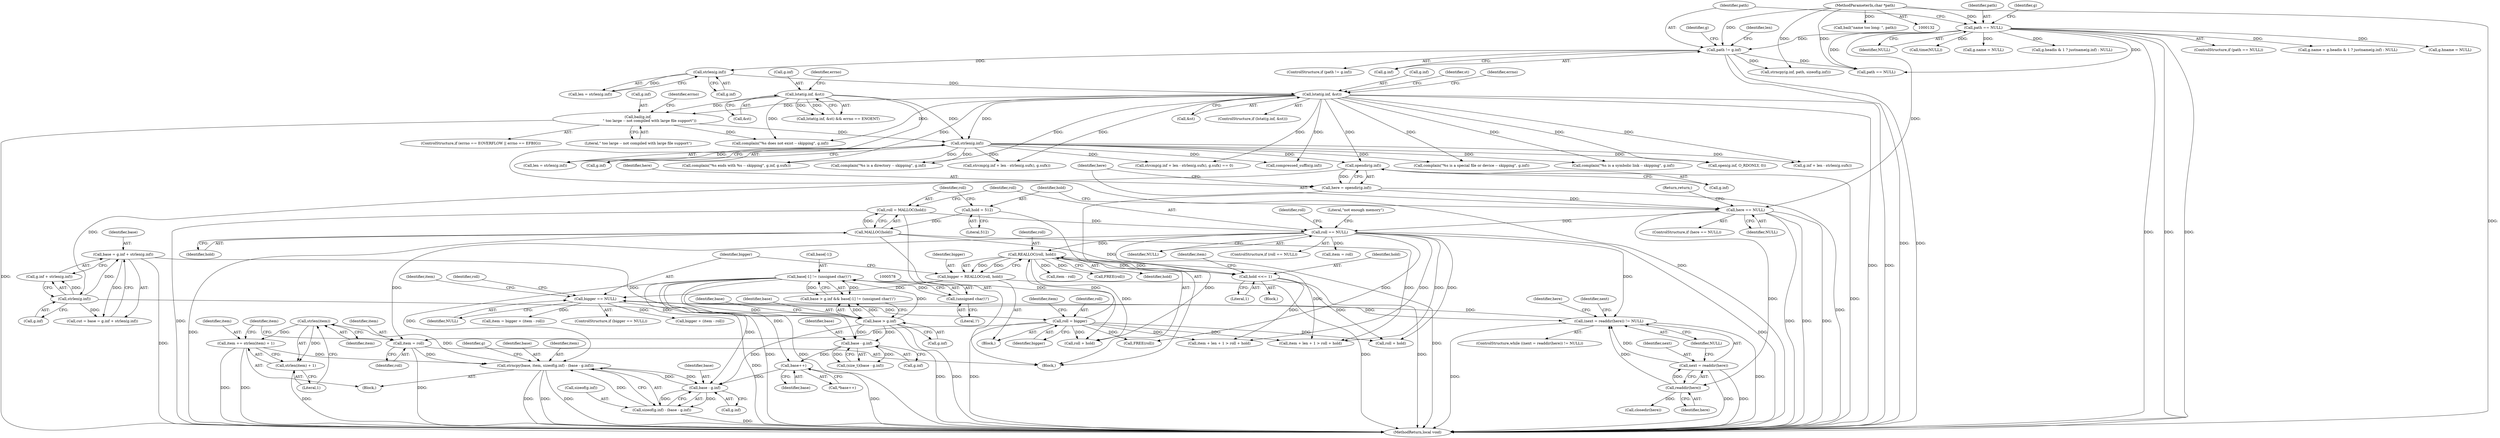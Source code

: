 digraph "0_pigz_fdad1406b3ec809f4954ff7cdf9e99eb18c2458f@pointer" {
"1000660" [label="(Call,strlen(item))"];
"1000611" [label="(Call,strncpy(base, item, sizeof(g.inf) - (base - g.inf)))"];
"1000572" [label="(Call,base[-1] != (unsigned char)'/')"];
"1000567" [label="(Call,base > g.inf)"];
"1000555" [label="(Call,base = g.inf + strlen(g.inf))"];
"1000561" [label="(Call,strlen(g.inf))"];
"1000402" [label="(Call,opendir(g.inf))"];
"1000302" [label="(Call,strlen(g.inf))"];
"1000279" [label="(Call,bail(g.inf,\n                    \" too large -- not compiled with large file support\"))"];
"1000262" [label="(Call,lstat(g.inf, &st))"];
"1000230" [label="(Call,lstat(g.inf, &st))"];
"1000225" [label="(Call,strlen(g.inf))"];
"1000194" [label="(Call,path != g.inf)"];
"1000146" [label="(Call,path == NULL)"];
"1000133" [label="(MethodParameterIn,char *path)"];
"1000577" [label="(Call,(unsigned char)'/')"];
"1000619" [label="(Call,base - g.inf)"];
"1000601" [label="(Call,base++)"];
"1000585" [label="(Call,base - g.inf)"];
"1000657" [label="(Call,item += strlen(item) + 1)"];
"1000660" [label="(Call,strlen(item))"];
"1000604" [label="(Call,item = roll)"];
"1000536" [label="(Call,roll = bigger)"];
"1000520" [label="(Call,bigger == NULL)"];
"1000514" [label="(Call,bigger = REALLOC(roll, hold))"];
"1000516" [label="(Call,REALLOC(roll, hold))"];
"1000419" [label="(Call,roll == NULL)"];
"1000414" [label="(Call,roll = MALLOC(hold))"];
"1000416" [label="(Call,MALLOC(hold))"];
"1000411" [label="(Call,hold = 512)"];
"1000407" [label="(Call,here == NULL)"];
"1000400" [label="(Call,here = opendir(g.inf))"];
"1000502" [label="(Call,hold <<= 1)"];
"1000433" [label="(Call,(next = readdir(here)) != NULL)"];
"1000434" [label="(Call,next = readdir(here))"];
"1000436" [label="(Call,readdir(here))"];
"1000614" [label="(Call,sizeof(g.inf) - (base - g.inf))"];
"1000659" [label="(Call,strlen(item) + 1)"];
"1000285" [label="(Identifier,errno)"];
"1000556" [label="(Identifier,base)"];
"1000708" [label="(Call,complain(\"%s ends with %s -- skipping\", g.inf, g.sufx))"];
"1000516" [label="(Call,REALLOC(roll, hold))"];
"1000401" [label="(Identifier,here)"];
"1000569" [label="(Call,g.inf)"];
"1000555" [label="(Call,base = g.inf + strlen(g.inf))"];
"1000621" [label="(Call,g.inf)"];
"1000568" [label="(Identifier,base)"];
"1000504" [label="(Literal,1)"];
"1000410" [label="(Return,return;)"];
"1000145" [label="(ControlStructure,if (path == NULL))"];
"1000776" [label="(Call,g.name = g.headis & 1 ? justname(g.inf) : NULL)"];
"1000515" [label="(Identifier,bigger)"];
"1000230" [label="(Call,lstat(g.inf, &st))"];
"1000514" [label="(Call,bigger = REALLOC(roll, hold))"];
"1000662" [label="(Literal,1)"];
"1000627" [label="(Identifier,g)"];
"1000400" [label="(Call,here = opendir(g.inf))"];
"1000279" [label="(Call,bail(g.inf,\n                    \" too large -- not compiled with large file support\"))"];
"1000231" [label="(Call,g.inf)"];
"1000614" [label="(Call,sizeof(g.inf) - (base - g.inf))"];
"1000220" [label="(Call,bail(\"name too long: \", path))"];
"1000507" [label="(Identifier,item)"];
"1001416" [label="(MethodReturn,local void)"];
"1000567" [label="(Call,base > g.inf)"];
"1000503" [label="(Identifier,hold)"];
"1000611" [label="(Call,strncpy(base, item, sizeof(g.inf) - (base - g.inf)))"];
"1000269" [label="(Identifier,errno)"];
"1000620" [label="(Identifier,base)"];
"1000419" [label="(Call,roll == NULL)"];
"1000147" [label="(Identifier,path)"];
"1000605" [label="(Identifier,item)"];
"1000421" [label="(Identifier,NULL)"];
"1000413" [label="(Literal,512)"];
"1000587" [label="(Call,g.inf)"];
"1000660" [label="(Call,strlen(item))"];
"1000809" [label="(Call,g.hname = NULL)"];
"1000433" [label="(Call,(next = readdir(here)) != NULL)"];
"1000148" [label="(Identifier,NULL)"];
"1000266" [label="(Call,&st)"];
"1000402" [label="(Call,opendir(g.inf))"];
"1000311" [label="(Identifier,st)"];
"1000194" [label="(Call,path != g.inf)"];
"1000557" [label="(Call,g.inf + strlen(g.inf))"];
"1000376" [label="(Call,complain(\"%s is a directory -- skipping\", g.inf))"];
"1000536" [label="(Call,roll = bigger)"];
"1000196" [label="(Call,g.inf)"];
"1000958" [label="(Call,path == NULL)"];
"1000406" [label="(ControlStructure,if (here == NULL))"];
"1000586" [label="(Identifier,base)"];
"1000303" [label="(Call,g.inf)"];
"1000283" [label="(Literal,\" too large -- not compiled with large file support\")"];
"1000511" [label="(Call,roll + hold)"];
"1000193" [label="(ControlStructure,if (path != g.inf))"];
"1000432" [label="(ControlStructure,while ((next = readdir(here)) != NULL))"];
"1000693" [label="(Call,g.inf + len - strlen(g.sufx))"];
"1000302" [label="(Call,strlen(g.inf))"];
"1000519" [label="(ControlStructure,if (bigger == NULL))"];
"1000540" [label="(Identifier,item)"];
"1000517" [label="(Identifier,roll)"];
"1000531" [label="(Call,bigger + (item - roll))"];
"1000300" [label="(Call,len = strlen(g.inf))"];
"1000202" [label="(Identifier,g)"];
"1000418" [label="(ControlStructure,if (roll == NULL))"];
"1000417" [label="(Identifier,hold)"];
"1000574" [label="(Identifier,base)"];
"1000133" [label="(MethodParameterIn,char *path)"];
"1000412" [label="(Identifier,hold)"];
"1000390" [label="(Block,)"];
"1000427" [label="(Identifier,roll)"];
"1000521" [label="(Identifier,bigger)"];
"1000692" [label="(Call,strcmp(g.inf + len - strlen(g.sufx), g.sufx))"];
"1000331" [label="(Call,complain(\"%s is a special file or device -- skipping\", g.inf))"];
"1000415" [label="(Identifier,roll)"];
"1000553" [label="(Call,cut = base = g.inf + strlen(g.inf))"];
"1000604" [label="(Call,item = roll)"];
"1000551" [label="(Call,closedir(here))"];
"1000195" [label="(Identifier,path)"];
"1000271" [label="(ControlStructure,if (errno == EOVERFLOW || errno == EFBIG))"];
"1000759" [label="(Call,open(g.inf, O_RDONLY, 0))"];
"1000610" [label="(Block,)"];
"1000496" [label="(Call,roll + hold)"];
"1000600" [label="(Call,*base++)"];
"1000667" [label="(Call,FREE(roll))"];
"1000182" [label="(Call,time(NULL))"];
"1000502" [label="(Call,hold <<= 1)"];
"1000533" [label="(Call,item - roll)"];
"1000436" [label="(Call,readdir(here))"];
"1000226" [label="(Call,g.inf)"];
"1000435" [label="(Identifier,next)"];
"1000499" [label="(Block,)"];
"1000262" [label="(Call,lstat(g.inf, &st))"];
"1000225" [label="(Call,strlen(g.inf))"];
"1000619" [label="(Call,base - g.inf)"];
"1000538" [label="(Identifier,bigger)"];
"1000403" [label="(Call,g.inf)"];
"1000263" [label="(Call,g.inf)"];
"1000408" [label="(Identifier,here)"];
"1000524" [label="(Call,FREE(roll))"];
"1000659" [label="(Call,strlen(item) + 1)"];
"1000280" [label="(Call,g.inf)"];
"1000223" [label="(Call,len = strlen(g.inf))"];
"1000409" [label="(Identifier,NULL)"];
"1000414" [label="(Call,roll = MALLOC(hold))"];
"1000224" [label="(Identifier,len)"];
"1000160" [label="(Call,g.name = NULL)"];
"1000200" [label="(Call,strncpy(g.inf, path, sizeof(g.inf)))"];
"1000445" [label="(Identifier,next)"];
"1000609" [label="(Identifier,item)"];
"1000501" [label="(Block,)"];
"1000552" [label="(Identifier,here)"];
"1000261" [label="(Call,lstat(g.inf, &st) && errno == ENOENT)"];
"1000577" [label="(Call,(unsigned char)'/')"];
"1000438" [label="(Identifier,NULL)"];
"1000737" [label="(Call,compressed_suffix(g.inf))"];
"1000522" [label="(Identifier,NULL)"];
"1000518" [label="(Identifier,hold)"];
"1000602" [label="(Identifier,base)"];
"1000612" [label="(Identifier,base)"];
"1000240" [label="(Identifier,errno)"];
"1000294" [label="(Call,complain(\"%s does not exist -- skipping\", g.inf))"];
"1000146" [label="(Call,path == NULL)"];
"1000561" [label="(Call,strlen(g.inf))"];
"1000579" [label="(Literal,'/')"];
"1000429" [label="(Call,item = roll)"];
"1000152" [label="(Identifier,g)"];
"1000613" [label="(Identifier,item)"];
"1000490" [label="(Call,item + len + 1 > roll + hold)"];
"1000562" [label="(Call,g.inf)"];
"1000423" [label="(Literal,\"not enough memory\")"];
"1000356" [label="(Call,complain(\"%s is a symbolic link -- skipping\", g.inf))"];
"1000437" [label="(Identifier,here)"];
"1000572" [label="(Call,base[-1] != (unsigned char)'/')"];
"1000530" [label="(Identifier,item)"];
"1000691" [label="(Call,strcmp(g.inf + len - strlen(g.sufx), g.sufx) == 0)"];
"1000661" [label="(Identifier,item)"];
"1000234" [label="(Call,&st)"];
"1000411" [label="(Call,hold = 512)"];
"1000537" [label="(Identifier,roll)"];
"1000520" [label="(Call,bigger == NULL)"];
"1000601" [label="(Call,base++)"];
"1000566" [label="(Call,base > g.inf && base[-1] != (unsigned char)'/')"];
"1000658" [label="(Identifier,item)"];
"1000434" [label="(Call,next = readdir(here))"];
"1000585" [label="(Call,base - g.inf)"];
"1000416" [label="(Call,MALLOC(hold))"];
"1000573" [label="(Call,base[-1])"];
"1000606" [label="(Identifier,roll)"];
"1000229" [label="(ControlStructure,if (lstat(g.inf, &st)))"];
"1000505" [label="(Call,item + len + 1 > roll + hold)"];
"1000529" [label="(Call,item = bigger + (item - roll))"];
"1000420" [label="(Identifier,roll)"];
"1000407" [label="(Call,here == NULL)"];
"1000583" [label="(Call,(size_t)(base - g.inf))"];
"1000525" [label="(Identifier,roll)"];
"1000615" [label="(Call,sizeof(g.inf))"];
"1000780" [label="(Call,g.headis & 1 ? justname(g.inf) : NULL)"];
"1000657" [label="(Call,item += strlen(item) + 1)"];
"1000660" -> "1000659"  [label="AST: "];
"1000660" -> "1000661"  [label="CFG: "];
"1000661" -> "1000660"  [label="AST: "];
"1000662" -> "1000660"  [label="CFG: "];
"1000660" -> "1000657"  [label="DDG: "];
"1000660" -> "1000659"  [label="DDG: "];
"1000611" -> "1000660"  [label="DDG: "];
"1000611" -> "1000610"  [label="AST: "];
"1000611" -> "1000614"  [label="CFG: "];
"1000612" -> "1000611"  [label="AST: "];
"1000613" -> "1000611"  [label="AST: "];
"1000614" -> "1000611"  [label="AST: "];
"1000627" -> "1000611"  [label="CFG: "];
"1000611" -> "1001416"  [label="DDG: "];
"1000611" -> "1001416"  [label="DDG: "];
"1000611" -> "1001416"  [label="DDG: "];
"1000572" -> "1000611"  [label="DDG: "];
"1000619" -> "1000611"  [label="DDG: "];
"1000657" -> "1000611"  [label="DDG: "];
"1000604" -> "1000611"  [label="DDG: "];
"1000614" -> "1000611"  [label="DDG: "];
"1000611" -> "1000619"  [label="DDG: "];
"1000572" -> "1000566"  [label="AST: "];
"1000572" -> "1000577"  [label="CFG: "];
"1000573" -> "1000572"  [label="AST: "];
"1000577" -> "1000572"  [label="AST: "];
"1000566" -> "1000572"  [label="CFG: "];
"1000572" -> "1001416"  [label="DDG: "];
"1000572" -> "1001416"  [label="DDG: "];
"1000572" -> "1000566"  [label="DDG: "];
"1000572" -> "1000566"  [label="DDG: "];
"1000567" -> "1000572"  [label="DDG: "];
"1000577" -> "1000572"  [label="DDG: "];
"1000572" -> "1000585"  [label="DDG: "];
"1000572" -> "1000601"  [label="DDG: "];
"1000572" -> "1000619"  [label="DDG: "];
"1000567" -> "1000566"  [label="AST: "];
"1000567" -> "1000569"  [label="CFG: "];
"1000568" -> "1000567"  [label="AST: "];
"1000569" -> "1000567"  [label="AST: "];
"1000574" -> "1000567"  [label="CFG: "];
"1000566" -> "1000567"  [label="CFG: "];
"1000567" -> "1001416"  [label="DDG: "];
"1000567" -> "1001416"  [label="DDG: "];
"1000567" -> "1000566"  [label="DDG: "];
"1000567" -> "1000566"  [label="DDG: "];
"1000555" -> "1000567"  [label="DDG: "];
"1000561" -> "1000567"  [label="DDG: "];
"1000567" -> "1000585"  [label="DDG: "];
"1000567" -> "1000585"  [label="DDG: "];
"1000567" -> "1000619"  [label="DDG: "];
"1000555" -> "1000553"  [label="AST: "];
"1000555" -> "1000557"  [label="CFG: "];
"1000556" -> "1000555"  [label="AST: "];
"1000557" -> "1000555"  [label="AST: "];
"1000553" -> "1000555"  [label="CFG: "];
"1000555" -> "1001416"  [label="DDG: "];
"1000555" -> "1000553"  [label="DDG: "];
"1000561" -> "1000555"  [label="DDG: "];
"1000561" -> "1000557"  [label="AST: "];
"1000561" -> "1000562"  [label="CFG: "];
"1000562" -> "1000561"  [label="AST: "];
"1000557" -> "1000561"  [label="CFG: "];
"1000561" -> "1000553"  [label="DDG: "];
"1000561" -> "1000557"  [label="DDG: "];
"1000402" -> "1000561"  [label="DDG: "];
"1000402" -> "1000400"  [label="AST: "];
"1000402" -> "1000403"  [label="CFG: "];
"1000403" -> "1000402"  [label="AST: "];
"1000400" -> "1000402"  [label="CFG: "];
"1000402" -> "1001416"  [label="DDG: "];
"1000402" -> "1000400"  [label="DDG: "];
"1000302" -> "1000402"  [label="DDG: "];
"1000230" -> "1000402"  [label="DDG: "];
"1000302" -> "1000300"  [label="AST: "];
"1000302" -> "1000303"  [label="CFG: "];
"1000303" -> "1000302"  [label="AST: "];
"1000300" -> "1000302"  [label="CFG: "];
"1000302" -> "1000300"  [label="DDG: "];
"1000279" -> "1000302"  [label="DDG: "];
"1000262" -> "1000302"  [label="DDG: "];
"1000230" -> "1000302"  [label="DDG: "];
"1000302" -> "1000331"  [label="DDG: "];
"1000302" -> "1000356"  [label="DDG: "];
"1000302" -> "1000376"  [label="DDG: "];
"1000302" -> "1000691"  [label="DDG: "];
"1000302" -> "1000692"  [label="DDG: "];
"1000302" -> "1000693"  [label="DDG: "];
"1000302" -> "1000708"  [label="DDG: "];
"1000302" -> "1000737"  [label="DDG: "];
"1000302" -> "1000759"  [label="DDG: "];
"1000279" -> "1000271"  [label="AST: "];
"1000279" -> "1000283"  [label="CFG: "];
"1000280" -> "1000279"  [label="AST: "];
"1000283" -> "1000279"  [label="AST: "];
"1000285" -> "1000279"  [label="CFG: "];
"1000279" -> "1001416"  [label="DDG: "];
"1000262" -> "1000279"  [label="DDG: "];
"1000230" -> "1000279"  [label="DDG: "];
"1000279" -> "1000294"  [label="DDG: "];
"1000262" -> "1000261"  [label="AST: "];
"1000262" -> "1000266"  [label="CFG: "];
"1000263" -> "1000262"  [label="AST: "];
"1000266" -> "1000262"  [label="AST: "];
"1000269" -> "1000262"  [label="CFG: "];
"1000261" -> "1000262"  [label="CFG: "];
"1000262" -> "1001416"  [label="DDG: "];
"1000262" -> "1000261"  [label="DDG: "];
"1000262" -> "1000261"  [label="DDG: "];
"1000262" -> "1000294"  [label="DDG: "];
"1000230" -> "1000229"  [label="AST: "];
"1000230" -> "1000234"  [label="CFG: "];
"1000231" -> "1000230"  [label="AST: "];
"1000234" -> "1000230"  [label="AST: "];
"1000240" -> "1000230"  [label="CFG: "];
"1000311" -> "1000230"  [label="CFG: "];
"1000230" -> "1001416"  [label="DDG: "];
"1000230" -> "1001416"  [label="DDG: "];
"1000225" -> "1000230"  [label="DDG: "];
"1000230" -> "1000294"  [label="DDG: "];
"1000230" -> "1000331"  [label="DDG: "];
"1000230" -> "1000356"  [label="DDG: "];
"1000230" -> "1000376"  [label="DDG: "];
"1000230" -> "1000691"  [label="DDG: "];
"1000230" -> "1000692"  [label="DDG: "];
"1000230" -> "1000693"  [label="DDG: "];
"1000230" -> "1000708"  [label="DDG: "];
"1000230" -> "1000737"  [label="DDG: "];
"1000230" -> "1000759"  [label="DDG: "];
"1000225" -> "1000223"  [label="AST: "];
"1000225" -> "1000226"  [label="CFG: "];
"1000226" -> "1000225"  [label="AST: "];
"1000223" -> "1000225"  [label="CFG: "];
"1000225" -> "1000223"  [label="DDG: "];
"1000194" -> "1000225"  [label="DDG: "];
"1000194" -> "1000193"  [label="AST: "];
"1000194" -> "1000196"  [label="CFG: "];
"1000195" -> "1000194"  [label="AST: "];
"1000196" -> "1000194"  [label="AST: "];
"1000202" -> "1000194"  [label="CFG: "];
"1000224" -> "1000194"  [label="CFG: "];
"1000194" -> "1001416"  [label="DDG: "];
"1000194" -> "1001416"  [label="DDG: "];
"1000146" -> "1000194"  [label="DDG: "];
"1000133" -> "1000194"  [label="DDG: "];
"1000194" -> "1000200"  [label="DDG: "];
"1000194" -> "1000958"  [label="DDG: "];
"1000146" -> "1000145"  [label="AST: "];
"1000146" -> "1000148"  [label="CFG: "];
"1000147" -> "1000146"  [label="AST: "];
"1000148" -> "1000146"  [label="AST: "];
"1000152" -> "1000146"  [label="CFG: "];
"1000195" -> "1000146"  [label="CFG: "];
"1000146" -> "1001416"  [label="DDG: "];
"1000146" -> "1001416"  [label="DDG: "];
"1000146" -> "1001416"  [label="DDG: "];
"1000133" -> "1000146"  [label="DDG: "];
"1000146" -> "1000160"  [label="DDG: "];
"1000146" -> "1000182"  [label="DDG: "];
"1000146" -> "1000407"  [label="DDG: "];
"1000146" -> "1000776"  [label="DDG: "];
"1000146" -> "1000780"  [label="DDG: "];
"1000146" -> "1000809"  [label="DDG: "];
"1000146" -> "1000958"  [label="DDG: "];
"1000146" -> "1000958"  [label="DDG: "];
"1000133" -> "1000132"  [label="AST: "];
"1000133" -> "1001416"  [label="DDG: "];
"1000133" -> "1000200"  [label="DDG: "];
"1000133" -> "1000220"  [label="DDG: "];
"1000133" -> "1000958"  [label="DDG: "];
"1000577" -> "1000579"  [label="CFG: "];
"1000578" -> "1000577"  [label="AST: "];
"1000579" -> "1000577"  [label="AST: "];
"1000619" -> "1000614"  [label="AST: "];
"1000619" -> "1000621"  [label="CFG: "];
"1000620" -> "1000619"  [label="AST: "];
"1000621" -> "1000619"  [label="AST: "];
"1000614" -> "1000619"  [label="CFG: "];
"1000619" -> "1000614"  [label="DDG: "];
"1000619" -> "1000614"  [label="DDG: "];
"1000601" -> "1000619"  [label="DDG: "];
"1000601" -> "1000600"  [label="AST: "];
"1000601" -> "1000602"  [label="CFG: "];
"1000602" -> "1000601"  [label="AST: "];
"1000600" -> "1000601"  [label="CFG: "];
"1000601" -> "1001416"  [label="DDG: "];
"1000585" -> "1000601"  [label="DDG: "];
"1000585" -> "1000583"  [label="AST: "];
"1000585" -> "1000587"  [label="CFG: "];
"1000586" -> "1000585"  [label="AST: "];
"1000587" -> "1000585"  [label="AST: "];
"1000583" -> "1000585"  [label="CFG: "];
"1000585" -> "1000583"  [label="DDG: "];
"1000585" -> "1000583"  [label="DDG: "];
"1000657" -> "1000610"  [label="AST: "];
"1000657" -> "1000659"  [label="CFG: "];
"1000658" -> "1000657"  [label="AST: "];
"1000659" -> "1000657"  [label="AST: "];
"1000609" -> "1000657"  [label="CFG: "];
"1000657" -> "1001416"  [label="DDG: "];
"1000657" -> "1001416"  [label="DDG: "];
"1000604" -> "1000390"  [label="AST: "];
"1000604" -> "1000606"  [label="CFG: "];
"1000605" -> "1000604"  [label="AST: "];
"1000606" -> "1000604"  [label="AST: "];
"1000609" -> "1000604"  [label="CFG: "];
"1000604" -> "1001416"  [label="DDG: "];
"1000536" -> "1000604"  [label="DDG: "];
"1000419" -> "1000604"  [label="DDG: "];
"1000536" -> "1000499"  [label="AST: "];
"1000536" -> "1000538"  [label="CFG: "];
"1000537" -> "1000536"  [label="AST: "];
"1000538" -> "1000536"  [label="AST: "];
"1000540" -> "1000536"  [label="CFG: "];
"1000536" -> "1001416"  [label="DDG: "];
"1000536" -> "1000490"  [label="DDG: "];
"1000536" -> "1000496"  [label="DDG: "];
"1000536" -> "1000505"  [label="DDG: "];
"1000536" -> "1000511"  [label="DDG: "];
"1000536" -> "1000516"  [label="DDG: "];
"1000520" -> "1000536"  [label="DDG: "];
"1000536" -> "1000667"  [label="DDG: "];
"1000520" -> "1000519"  [label="AST: "];
"1000520" -> "1000522"  [label="CFG: "];
"1000521" -> "1000520"  [label="AST: "];
"1000522" -> "1000520"  [label="AST: "];
"1000525" -> "1000520"  [label="CFG: "];
"1000530" -> "1000520"  [label="CFG: "];
"1000520" -> "1001416"  [label="DDG: "];
"1000520" -> "1000433"  [label="DDG: "];
"1000514" -> "1000520"  [label="DDG: "];
"1000433" -> "1000520"  [label="DDG: "];
"1000520" -> "1000529"  [label="DDG: "];
"1000520" -> "1000531"  [label="DDG: "];
"1000514" -> "1000499"  [label="AST: "];
"1000514" -> "1000516"  [label="CFG: "];
"1000515" -> "1000514"  [label="AST: "];
"1000516" -> "1000514"  [label="AST: "];
"1000521" -> "1000514"  [label="CFG: "];
"1000514" -> "1001416"  [label="DDG: "];
"1000516" -> "1000514"  [label="DDG: "];
"1000516" -> "1000514"  [label="DDG: "];
"1000516" -> "1000518"  [label="CFG: "];
"1000517" -> "1000516"  [label="AST: "];
"1000518" -> "1000516"  [label="AST: "];
"1000516" -> "1001416"  [label="DDG: "];
"1000516" -> "1000490"  [label="DDG: "];
"1000516" -> "1000496"  [label="DDG: "];
"1000516" -> "1000502"  [label="DDG: "];
"1000419" -> "1000516"  [label="DDG: "];
"1000502" -> "1000516"  [label="DDG: "];
"1000516" -> "1000524"  [label="DDG: "];
"1000516" -> "1000533"  [label="DDG: "];
"1000419" -> "1000418"  [label="AST: "];
"1000419" -> "1000421"  [label="CFG: "];
"1000420" -> "1000419"  [label="AST: "];
"1000421" -> "1000419"  [label="AST: "];
"1000423" -> "1000419"  [label="CFG: "];
"1000427" -> "1000419"  [label="CFG: "];
"1000419" -> "1001416"  [label="DDG: "];
"1000414" -> "1000419"  [label="DDG: "];
"1000407" -> "1000419"  [label="DDG: "];
"1000419" -> "1000429"  [label="DDG: "];
"1000419" -> "1000433"  [label="DDG: "];
"1000419" -> "1000490"  [label="DDG: "];
"1000419" -> "1000496"  [label="DDG: "];
"1000419" -> "1000505"  [label="DDG: "];
"1000419" -> "1000511"  [label="DDG: "];
"1000419" -> "1000667"  [label="DDG: "];
"1000414" -> "1000390"  [label="AST: "];
"1000414" -> "1000416"  [label="CFG: "];
"1000415" -> "1000414"  [label="AST: "];
"1000416" -> "1000414"  [label="AST: "];
"1000420" -> "1000414"  [label="CFG: "];
"1000414" -> "1001416"  [label="DDG: "];
"1000416" -> "1000414"  [label="DDG: "];
"1000416" -> "1000417"  [label="CFG: "];
"1000417" -> "1000416"  [label="AST: "];
"1000416" -> "1001416"  [label="DDG: "];
"1000411" -> "1000416"  [label="DDG: "];
"1000416" -> "1000490"  [label="DDG: "];
"1000416" -> "1000496"  [label="DDG: "];
"1000416" -> "1000502"  [label="DDG: "];
"1000411" -> "1000390"  [label="AST: "];
"1000411" -> "1000413"  [label="CFG: "];
"1000412" -> "1000411"  [label="AST: "];
"1000413" -> "1000411"  [label="AST: "];
"1000415" -> "1000411"  [label="CFG: "];
"1000407" -> "1000406"  [label="AST: "];
"1000407" -> "1000409"  [label="CFG: "];
"1000408" -> "1000407"  [label="AST: "];
"1000409" -> "1000407"  [label="AST: "];
"1000410" -> "1000407"  [label="CFG: "];
"1000412" -> "1000407"  [label="CFG: "];
"1000407" -> "1001416"  [label="DDG: "];
"1000407" -> "1001416"  [label="DDG: "];
"1000407" -> "1001416"  [label="DDG: "];
"1000400" -> "1000407"  [label="DDG: "];
"1000407" -> "1000436"  [label="DDG: "];
"1000400" -> "1000390"  [label="AST: "];
"1000401" -> "1000400"  [label="AST: "];
"1000408" -> "1000400"  [label="CFG: "];
"1000400" -> "1001416"  [label="DDG: "];
"1000502" -> "1000501"  [label="AST: "];
"1000502" -> "1000504"  [label="CFG: "];
"1000503" -> "1000502"  [label="AST: "];
"1000504" -> "1000502"  [label="AST: "];
"1000507" -> "1000502"  [label="CFG: "];
"1000502" -> "1001416"  [label="DDG: "];
"1000502" -> "1000505"  [label="DDG: "];
"1000502" -> "1000511"  [label="DDG: "];
"1000433" -> "1000432"  [label="AST: "];
"1000433" -> "1000438"  [label="CFG: "];
"1000434" -> "1000433"  [label="AST: "];
"1000438" -> "1000433"  [label="AST: "];
"1000445" -> "1000433"  [label="CFG: "];
"1000552" -> "1000433"  [label="CFG: "];
"1000433" -> "1001416"  [label="DDG: "];
"1000433" -> "1001416"  [label="DDG: "];
"1000434" -> "1000433"  [label="DDG: "];
"1000436" -> "1000433"  [label="DDG: "];
"1000434" -> "1000436"  [label="CFG: "];
"1000435" -> "1000434"  [label="AST: "];
"1000436" -> "1000434"  [label="AST: "];
"1000438" -> "1000434"  [label="CFG: "];
"1000434" -> "1001416"  [label="DDG: "];
"1000434" -> "1001416"  [label="DDG: "];
"1000436" -> "1000434"  [label="DDG: "];
"1000436" -> "1000437"  [label="CFG: "];
"1000437" -> "1000436"  [label="AST: "];
"1000436" -> "1000551"  [label="DDG: "];
"1000615" -> "1000614"  [label="AST: "];
"1000614" -> "1001416"  [label="DDG: "];
"1000659" -> "1000662"  [label="CFG: "];
"1000662" -> "1000659"  [label="AST: "];
"1000659" -> "1001416"  [label="DDG: "];
}
